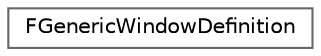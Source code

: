 digraph "Graphical Class Hierarchy"
{
 // INTERACTIVE_SVG=YES
 // LATEX_PDF_SIZE
  bgcolor="transparent";
  edge [fontname=Helvetica,fontsize=10,labelfontname=Helvetica,labelfontsize=10];
  node [fontname=Helvetica,fontsize=10,shape=box,height=0.2,width=0.4];
  rankdir="LR";
  Node0 [id="Node000000",label="FGenericWindowDefinition",height=0.2,width=0.4,color="grey40", fillcolor="white", style="filled",URL="$de/d0d/structFGenericWindowDefinition.html",tooltip=" "];
}
